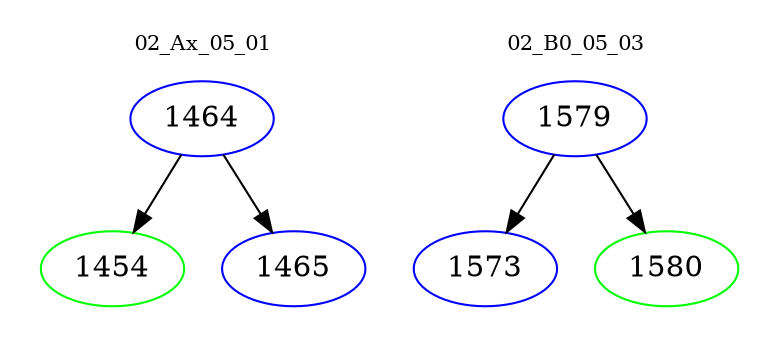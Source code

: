 digraph{
subgraph cluster_0 {
color = white
label = "02_Ax_05_01";
fontsize=10;
T0_1464 [label="1464", color="blue"]
T0_1464 -> T0_1454 [color="black"]
T0_1454 [label="1454", color="green"]
T0_1464 -> T0_1465 [color="black"]
T0_1465 [label="1465", color="blue"]
}
subgraph cluster_1 {
color = white
label = "02_B0_05_03";
fontsize=10;
T1_1579 [label="1579", color="blue"]
T1_1579 -> T1_1573 [color="black"]
T1_1573 [label="1573", color="blue"]
T1_1579 -> T1_1580 [color="black"]
T1_1580 [label="1580", color="green"]
}
}
